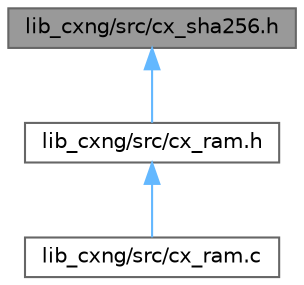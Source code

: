 digraph "lib_cxng/src/cx_sha256.h"
{
 // LATEX_PDF_SIZE
  bgcolor="transparent";
  edge [fontname=Helvetica,fontsize=10,labelfontname=Helvetica,labelfontsize=10];
  node [fontname=Helvetica,fontsize=10,shape=box,height=0.2,width=0.4];
  Node1 [label="lib_cxng/src/cx_sha256.h",height=0.2,width=0.4,color="gray40", fillcolor="grey60", style="filled", fontcolor="black",tooltip=" "];
  Node1 -> Node2 [dir="back",color="steelblue1",style="solid"];
  Node2 [label="lib_cxng/src/cx_ram.h",height=0.2,width=0.4,color="grey40", fillcolor="white", style="filled",URL="$cx__ram_8h.html",tooltip=" "];
  Node2 -> Node3 [dir="back",color="steelblue1",style="solid"];
  Node3 [label="lib_cxng/src/cx_ram.c",height=0.2,width=0.4,color="grey40", fillcolor="white", style="filled",URL="$cx__ram_8c.html",tooltip=" "];
}

